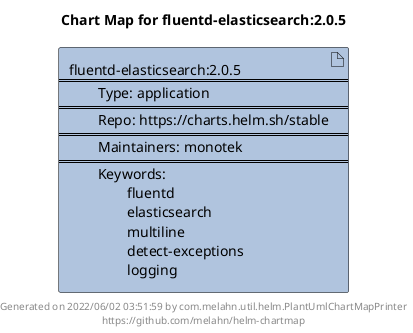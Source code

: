 @startuml
skinparam linetype ortho
skinparam backgroundColor white
skinparam usecaseBorderColor black
skinparam usecaseArrowColor LightSlateGray
skinparam artifactBorderColor black
skinparam artifactArrowColor LightSlateGray

title Chart Map for fluentd-elasticsearch:2.0.5

'There is one referenced Helm Chart
artifact "fluentd-elasticsearch:2.0.5\n====\n\tType: application\n====\n\tRepo: https://charts.helm.sh/stable\n====\n\tMaintainers: monotek\n====\n\tKeywords: \n\t\tfluentd\n\t\telasticsearch\n\t\tmultiline\n\t\tdetect-exceptions\n\t\tlogging" as fluentd_elasticsearch_2_0_5 #LightSteelBlue

'There are 0 referenced Docker Images

'Chart Dependencies

center footer Generated on 2022/06/02 03:51:59 by com.melahn.util.helm.PlantUmlChartMapPrinter\nhttps://github.com/melahn/helm-chartmap
@enduml
